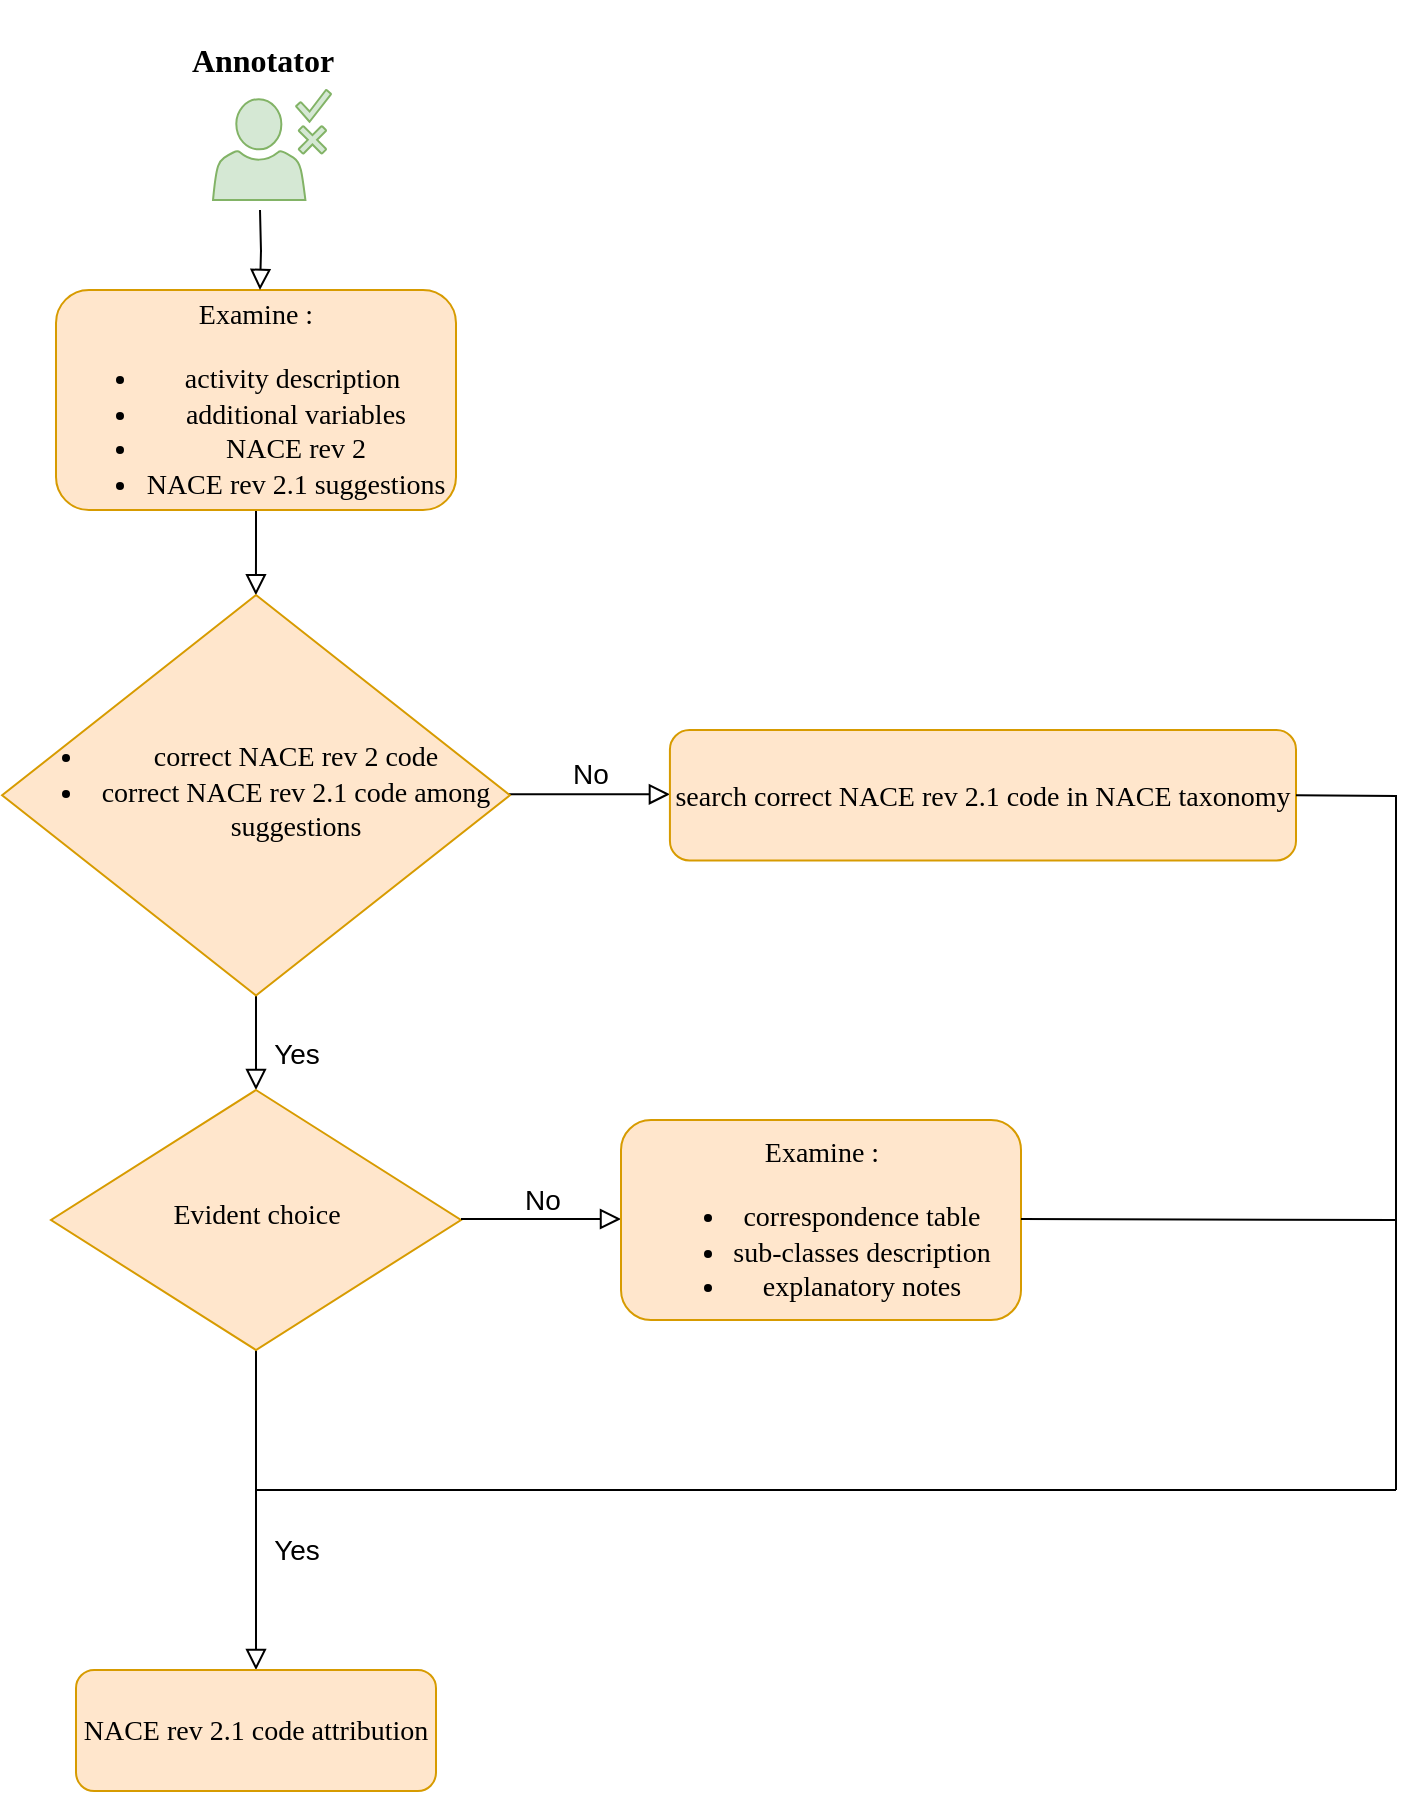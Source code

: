 <mxfile version="24.3.0" type="github">
  <diagram id="C5RBs43oDa-KdzZeNtuy" name="Page-1">
    <mxGraphModel dx="1426" dy="1954" grid="1" gridSize="10" guides="1" tooltips="1" connect="1" arrows="1" fold="1" page="1" pageScale="1" pageWidth="827" pageHeight="1169" math="0" shadow="0">
      <root>
        <mxCell id="WIyWlLk6GJQsqaUBKTNV-0" />
        <mxCell id="WIyWlLk6GJQsqaUBKTNV-1" parent="WIyWlLk6GJQsqaUBKTNV-0" />
        <mxCell id="WIyWlLk6GJQsqaUBKTNV-2" value="" style="rounded=0;html=1;jettySize=auto;orthogonalLoop=1;fontSize=11;endArrow=block;endFill=0;endSize=8;strokeWidth=1;shadow=0;labelBackgroundColor=none;edgeStyle=orthogonalEdgeStyle;" parent="WIyWlLk6GJQsqaUBKTNV-1" source="WIyWlLk6GJQsqaUBKTNV-3" target="WIyWlLk6GJQsqaUBKTNV-6" edge="1">
          <mxGeometry relative="1" as="geometry" />
        </mxCell>
        <mxCell id="WIyWlLk6GJQsqaUBKTNV-3" value="&lt;p style=&quot;font-size: 14px;&quot;&gt;&lt;font style=&quot;font-size: 14px;&quot; face=&quot;Work sans&quot;&gt;Examine :&lt;/font&gt;&lt;/p&gt;&lt;p style=&quot;font-size: 14px;&quot;&gt;&lt;/p&gt;&lt;ul style=&quot;font-size: 14px;&quot;&gt;&lt;li style=&quot;&quot;&gt;&lt;font style=&quot;font-size: 14px;&quot; face=&quot;Work sans&quot;&gt;activity description&amp;nbsp;&lt;/font&gt;&lt;/li&gt;&lt;li style=&quot;&quot;&gt;&lt;font style=&quot;font-size: 14px;&quot; face=&quot;YDxsgP0dMcu6zUjX5kKd&quot;&gt;additional variables&lt;/font&gt;&lt;/li&gt;&lt;li style=&quot;&quot;&gt;&lt;font style=&quot;font-size: 14px;&quot; face=&quot;YDxsgP0dMcu6zUjX5kKd&quot;&gt;NACE rev 2&lt;/font&gt;&lt;/li&gt;&lt;li style=&quot;&quot;&gt;&lt;font style=&quot;font-size: 14px;&quot; face=&quot;YDxsgP0dMcu6zUjX5kKd&quot;&gt;NACE rev 2.1 suggestions&lt;/font&gt;&lt;/li&gt;&lt;/ul&gt;&lt;p&gt;&lt;/p&gt;" style="rounded=1;whiteSpace=wrap;html=1;fontSize=12;glass=0;strokeWidth=1;shadow=0;fillColor=#ffe6cc;strokeColor=#d79b00;" parent="WIyWlLk6GJQsqaUBKTNV-1" vertex="1">
          <mxGeometry x="90" width="200" height="110" as="geometry" />
        </mxCell>
        <mxCell id="WIyWlLk6GJQsqaUBKTNV-4" value="&lt;font style=&quot;font-size: 14px;&quot;&gt;Yes&lt;/font&gt;" style="rounded=0;html=1;jettySize=auto;orthogonalLoop=1;fontSize=11;endArrow=block;endFill=0;endSize=8;strokeWidth=1;shadow=0;labelBackgroundColor=none;edgeStyle=orthogonalEdgeStyle;exitX=0.5;exitY=1;exitDx=0;exitDy=0;exitPerimeter=0;entryX=0.5;entryY=0;entryDx=0;entryDy=0;" parent="WIyWlLk6GJQsqaUBKTNV-1" source="WIyWlLk6GJQsqaUBKTNV-6" target="zTkiKsxzpAYJPQyl72WQ-3" edge="1">
          <mxGeometry x="0.252" y="20" relative="1" as="geometry">
            <mxPoint as="offset" />
            <mxPoint x="189.5" y="170" as="sourcePoint" />
            <mxPoint x="190" y="390" as="targetPoint" />
            <Array as="points" />
          </mxGeometry>
        </mxCell>
        <mxCell id="WIyWlLk6GJQsqaUBKTNV-5" value="&lt;font style=&quot;font-size: 14px;&quot;&gt;No&lt;/font&gt;" style="edgeStyle=orthogonalEdgeStyle;rounded=0;html=1;jettySize=auto;orthogonalLoop=1;fontSize=11;endArrow=block;endFill=0;endSize=8;strokeWidth=1;shadow=0;labelBackgroundColor=none;" parent="WIyWlLk6GJQsqaUBKTNV-1" source="WIyWlLk6GJQsqaUBKTNV-6" edge="1">
          <mxGeometry y="10" relative="1" as="geometry">
            <mxPoint as="offset" />
            <mxPoint x="320" y="252" as="sourcePoint" />
            <mxPoint x="396.96" y="252.13" as="targetPoint" />
            <Array as="points" />
          </mxGeometry>
        </mxCell>
        <mxCell id="WIyWlLk6GJQsqaUBKTNV-6" value="&lt;div style=&quot;font-size: 14px;&quot;&gt;&lt;ul&gt;&lt;li&gt;&lt;font face=&quot;Work sans&quot; style=&quot;font-size: 14px;&quot;&gt;correct NACE rev 2 code&lt;/font&gt;&lt;/li&gt;&lt;li&gt;&lt;font style=&quot;font-size: 14px;&quot; face=&quot;Work sans&quot;&gt;correct NACE rev 2.1 code among suggestions&lt;/font&gt;&lt;/li&gt;&lt;/ul&gt;&lt;/div&gt;" style="rhombus;whiteSpace=wrap;html=1;shadow=0;fontFamily=Helvetica;fontSize=12;align=center;strokeWidth=1;spacing=6;spacingTop=-4;fillColor=#ffe6cc;strokeColor=#d79b00;" parent="WIyWlLk6GJQsqaUBKTNV-1" vertex="1">
          <mxGeometry x="63.05" y="152.54" width="253.91" height="200.2" as="geometry" />
        </mxCell>
        <mxCell id="zTkiKsxzpAYJPQyl72WQ-2" value="&lt;font style=&quot;font-size: 14px;&quot;&gt;Yes&lt;/font&gt;" style="rounded=0;html=1;jettySize=auto;orthogonalLoop=1;fontSize=11;endArrow=block;endFill=0;endSize=8;strokeWidth=1;shadow=0;labelBackgroundColor=none;edgeStyle=orthogonalEdgeStyle;exitX=0.5;exitY=1;exitDx=0;exitDy=0;exitPerimeter=0;entryX=0.5;entryY=0;entryDx=0;entryDy=0;" parent="WIyWlLk6GJQsqaUBKTNV-1" source="zTkiKsxzpAYJPQyl72WQ-3" target="zTkiKsxzpAYJPQyl72WQ-10" edge="1">
          <mxGeometry x="0.252" y="20" relative="1" as="geometry">
            <mxPoint as="offset" />
            <mxPoint x="189.5" y="370" as="sourcePoint" />
            <mxPoint x="190" y="570" as="targetPoint" />
            <Array as="points" />
          </mxGeometry>
        </mxCell>
        <mxCell id="zTkiKsxzpAYJPQyl72WQ-3" value="&lt;font size=&quot;1&quot; face=&quot;Work sans&quot;&gt;&lt;span style=&quot;font-size: 14px;&quot;&gt;Evident choice&lt;/span&gt;&lt;/font&gt;" style="rhombus;whiteSpace=wrap;html=1;shadow=0;fontFamily=Helvetica;fontSize=12;align=center;strokeWidth=1;spacing=6;spacingTop=-4;fillColor=#ffe6cc;strokeColor=#d79b00;" parent="WIyWlLk6GJQsqaUBKTNV-1" vertex="1">
          <mxGeometry x="87.5" y="400" width="205" height="130" as="geometry" />
        </mxCell>
        <mxCell id="zTkiKsxzpAYJPQyl72WQ-7" value="&lt;font style=&quot;font-size: 14px;&quot;&gt;No&lt;/font&gt;" style="edgeStyle=orthogonalEdgeStyle;rounded=0;html=1;jettySize=auto;orthogonalLoop=1;fontSize=11;endArrow=block;endFill=0;endSize=8;strokeWidth=1;shadow=0;labelBackgroundColor=none;" parent="WIyWlLk6GJQsqaUBKTNV-1" edge="1">
          <mxGeometry y="10" relative="1" as="geometry">
            <mxPoint as="offset" />
            <mxPoint x="292.5" y="464.5" as="sourcePoint" />
            <mxPoint x="372.5" y="464.5" as="targetPoint" />
            <Array as="points">
              <mxPoint x="302.5" y="464" />
              <mxPoint x="302.5" y="464" />
            </Array>
          </mxGeometry>
        </mxCell>
        <mxCell id="zTkiKsxzpAYJPQyl72WQ-9" value="&lt;p style=&quot;font-size: 14px;&quot;&gt;&lt;font style=&quot;font-size: 14px;&quot; face=&quot;Work sans&quot;&gt;Examine :&lt;/font&gt;&lt;/p&gt;&lt;ul style=&quot;font-size: 14px;&quot;&gt;&lt;li style=&quot;&quot;&gt;&lt;font style=&quot;font-size: 14px;&quot; face=&quot;MjLJa9koIwfA0tVDng4r&quot;&gt;&lt;span style=&quot;font-family: Helvetica;&quot;&gt;&lt;font style=&quot;font-size: 14px;&quot; face=&quot;Work sans&quot;&gt;correspondence table&lt;/font&gt;&lt;/span&gt;&lt;/font&gt;&lt;/li&gt;&lt;li style=&quot;&quot;&gt;&lt;font style=&quot;font-size: 14px;&quot; face=&quot;MjLJa9koIwfA0tVDng4r&quot;&gt;sub-classes description&lt;/font&gt;&lt;/li&gt;&lt;li style=&quot;&quot;&gt;&lt;span style=&quot;background-color: initial;&quot;&gt;&lt;font style=&quot;font-size: 14px;&quot; face=&quot;MjLJa9koIwfA0tVDng4r&quot;&gt;explanatory notes&lt;/font&gt;&lt;/span&gt;&lt;/li&gt;&lt;/ul&gt;&lt;p&gt;&lt;/p&gt;" style="rounded=1;whiteSpace=wrap;html=1;fontSize=12;glass=0;strokeWidth=1;shadow=0;fillColor=#ffe6cc;strokeColor=#d79b00;" parent="WIyWlLk6GJQsqaUBKTNV-1" vertex="1">
          <mxGeometry x="372.5" y="415" width="200" height="100" as="geometry" />
        </mxCell>
        <mxCell id="zTkiKsxzpAYJPQyl72WQ-10" value="&lt;p style=&quot;font-size: 14px;&quot;&gt;&lt;font style=&quot;font-size: 14px;&quot; face=&quot;Work sans&quot;&gt;NACE rev 2.1&amp;nbsp;&lt;/font&gt;&lt;span style=&quot;background-color: initial; font-family: &amp;quot;Work sans&amp;quot;;&quot;&gt;code attribution&lt;/span&gt;&lt;/p&gt;&lt;p&gt;&lt;/p&gt;" style="rounded=1;whiteSpace=wrap;html=1;fontSize=12;glass=0;strokeWidth=1;shadow=0;fillColor=#ffe6cc;strokeColor=#d79b00;" parent="WIyWlLk6GJQsqaUBKTNV-1" vertex="1">
          <mxGeometry x="100" y="690" width="180" height="60.5" as="geometry" />
        </mxCell>
        <mxCell id="zTkiKsxzpAYJPQyl72WQ-11" value="" style="sketch=0;pointerEvents=1;shadow=0;dashed=0;html=1;strokeColor=#82b366;fillColor=#d5e8d4;labelPosition=center;verticalLabelPosition=bottom;verticalAlign=top;outlineConnect=0;align=center;shape=mxgraph.office.users.approver;" parent="WIyWlLk6GJQsqaUBKTNV-1" vertex="1">
          <mxGeometry x="168.51" y="-100" width="59" height="55" as="geometry" />
        </mxCell>
        <mxCell id="zTkiKsxzpAYJPQyl72WQ-12" value="&lt;h2&gt;&lt;font style=&quot;font-size: 16px;&quot; face=&quot;Work sans&quot;&gt;Annotator&lt;/font&gt;&lt;/h2&gt;" style="text;html=1;align=center;verticalAlign=middle;resizable=0;points=[];autosize=1;strokeColor=none;fillColor=none;" parent="WIyWlLk6GJQsqaUBKTNV-1" vertex="1">
          <mxGeometry x="147.51" y="-145" width="90" height="60" as="geometry" />
        </mxCell>
        <mxCell id="zTkiKsxzpAYJPQyl72WQ-13" value="" style="rounded=0;html=1;jettySize=auto;orthogonalLoop=1;fontSize=11;endArrow=block;endFill=0;endSize=8;strokeWidth=1;shadow=0;labelBackgroundColor=none;edgeStyle=orthogonalEdgeStyle;" parent="WIyWlLk6GJQsqaUBKTNV-1" edge="1">
          <mxGeometry relative="1" as="geometry">
            <mxPoint x="192" y="-40" as="sourcePoint" />
            <mxPoint x="192" as="targetPoint" />
          </mxGeometry>
        </mxCell>
        <mxCell id="zTkiKsxzpAYJPQyl72WQ-14" value="&lt;p style=&quot;font-size: 14px;&quot;&gt;&lt;font face=&quot;Work sans&quot;&gt;&lt;font style=&quot;font-size: 14px;&quot;&gt;search correct NACE rev 2.1&amp;nbsp;&lt;/font&gt;&lt;span style=&quot;background-color: initial;&quot;&gt;code&amp;nbsp;&lt;/span&gt;&lt;span style=&quot;background-color: initial;&quot;&gt;in NACE taxonomy&lt;/span&gt;&lt;/font&gt;&lt;/p&gt;&lt;p&gt;&lt;/p&gt;" style="rounded=1;whiteSpace=wrap;html=1;fontSize=12;glass=0;strokeWidth=1;shadow=0;fillColor=#ffe6cc;strokeColor=#d79b00;" parent="WIyWlLk6GJQsqaUBKTNV-1" vertex="1">
          <mxGeometry x="396.96" y="220.01" width="313.04" height="65.25" as="geometry" />
        </mxCell>
        <mxCell id="zTkiKsxzpAYJPQyl72WQ-20" value="" style="endArrow=none;html=1;rounded=0;entryX=1;entryY=0.5;entryDx=0;entryDy=0;" parent="WIyWlLk6GJQsqaUBKTNV-1" target="zTkiKsxzpAYJPQyl72WQ-14" edge="1">
          <mxGeometry width="50" height="50" relative="1" as="geometry">
            <mxPoint x="760" y="600" as="sourcePoint" />
            <mxPoint x="440" y="380" as="targetPoint" />
            <Array as="points">
              <mxPoint x="760" y="253" />
            </Array>
          </mxGeometry>
        </mxCell>
        <mxCell id="zTkiKsxzpAYJPQyl72WQ-21" value="" style="endArrow=none;html=1;rounded=0;" parent="WIyWlLk6GJQsqaUBKTNV-1" edge="1">
          <mxGeometry width="50" height="50" relative="1" as="geometry">
            <mxPoint x="190" y="600" as="sourcePoint" />
            <mxPoint x="760" y="600" as="targetPoint" />
          </mxGeometry>
        </mxCell>
        <mxCell id="zTkiKsxzpAYJPQyl72WQ-22" value="" style="endArrow=none;html=1;rounded=0;" parent="WIyWlLk6GJQsqaUBKTNV-1" edge="1">
          <mxGeometry width="50" height="50" relative="1" as="geometry">
            <mxPoint x="572.5" y="464.5" as="sourcePoint" />
            <mxPoint x="760" y="465" as="targetPoint" />
          </mxGeometry>
        </mxCell>
      </root>
    </mxGraphModel>
  </diagram>
</mxfile>
